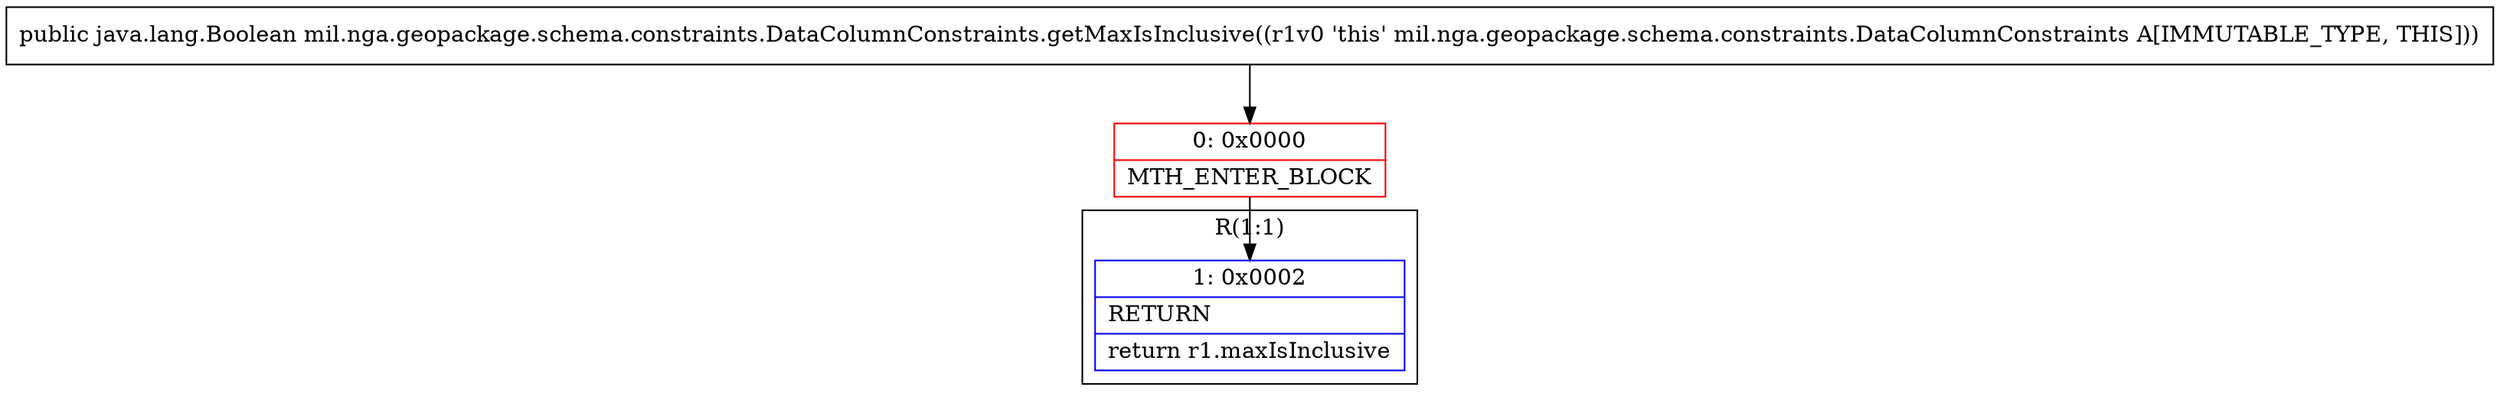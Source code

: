 digraph "CFG formil.nga.geopackage.schema.constraints.DataColumnConstraints.getMaxIsInclusive()Ljava\/lang\/Boolean;" {
subgraph cluster_Region_265704860 {
label = "R(1:1)";
node [shape=record,color=blue];
Node_1 [shape=record,label="{1\:\ 0x0002|RETURN\l|return r1.maxIsInclusive\l}"];
}
Node_0 [shape=record,color=red,label="{0\:\ 0x0000|MTH_ENTER_BLOCK\l}"];
MethodNode[shape=record,label="{public java.lang.Boolean mil.nga.geopackage.schema.constraints.DataColumnConstraints.getMaxIsInclusive((r1v0 'this' mil.nga.geopackage.schema.constraints.DataColumnConstraints A[IMMUTABLE_TYPE, THIS])) }"];
MethodNode -> Node_0;
Node_0 -> Node_1;
}

